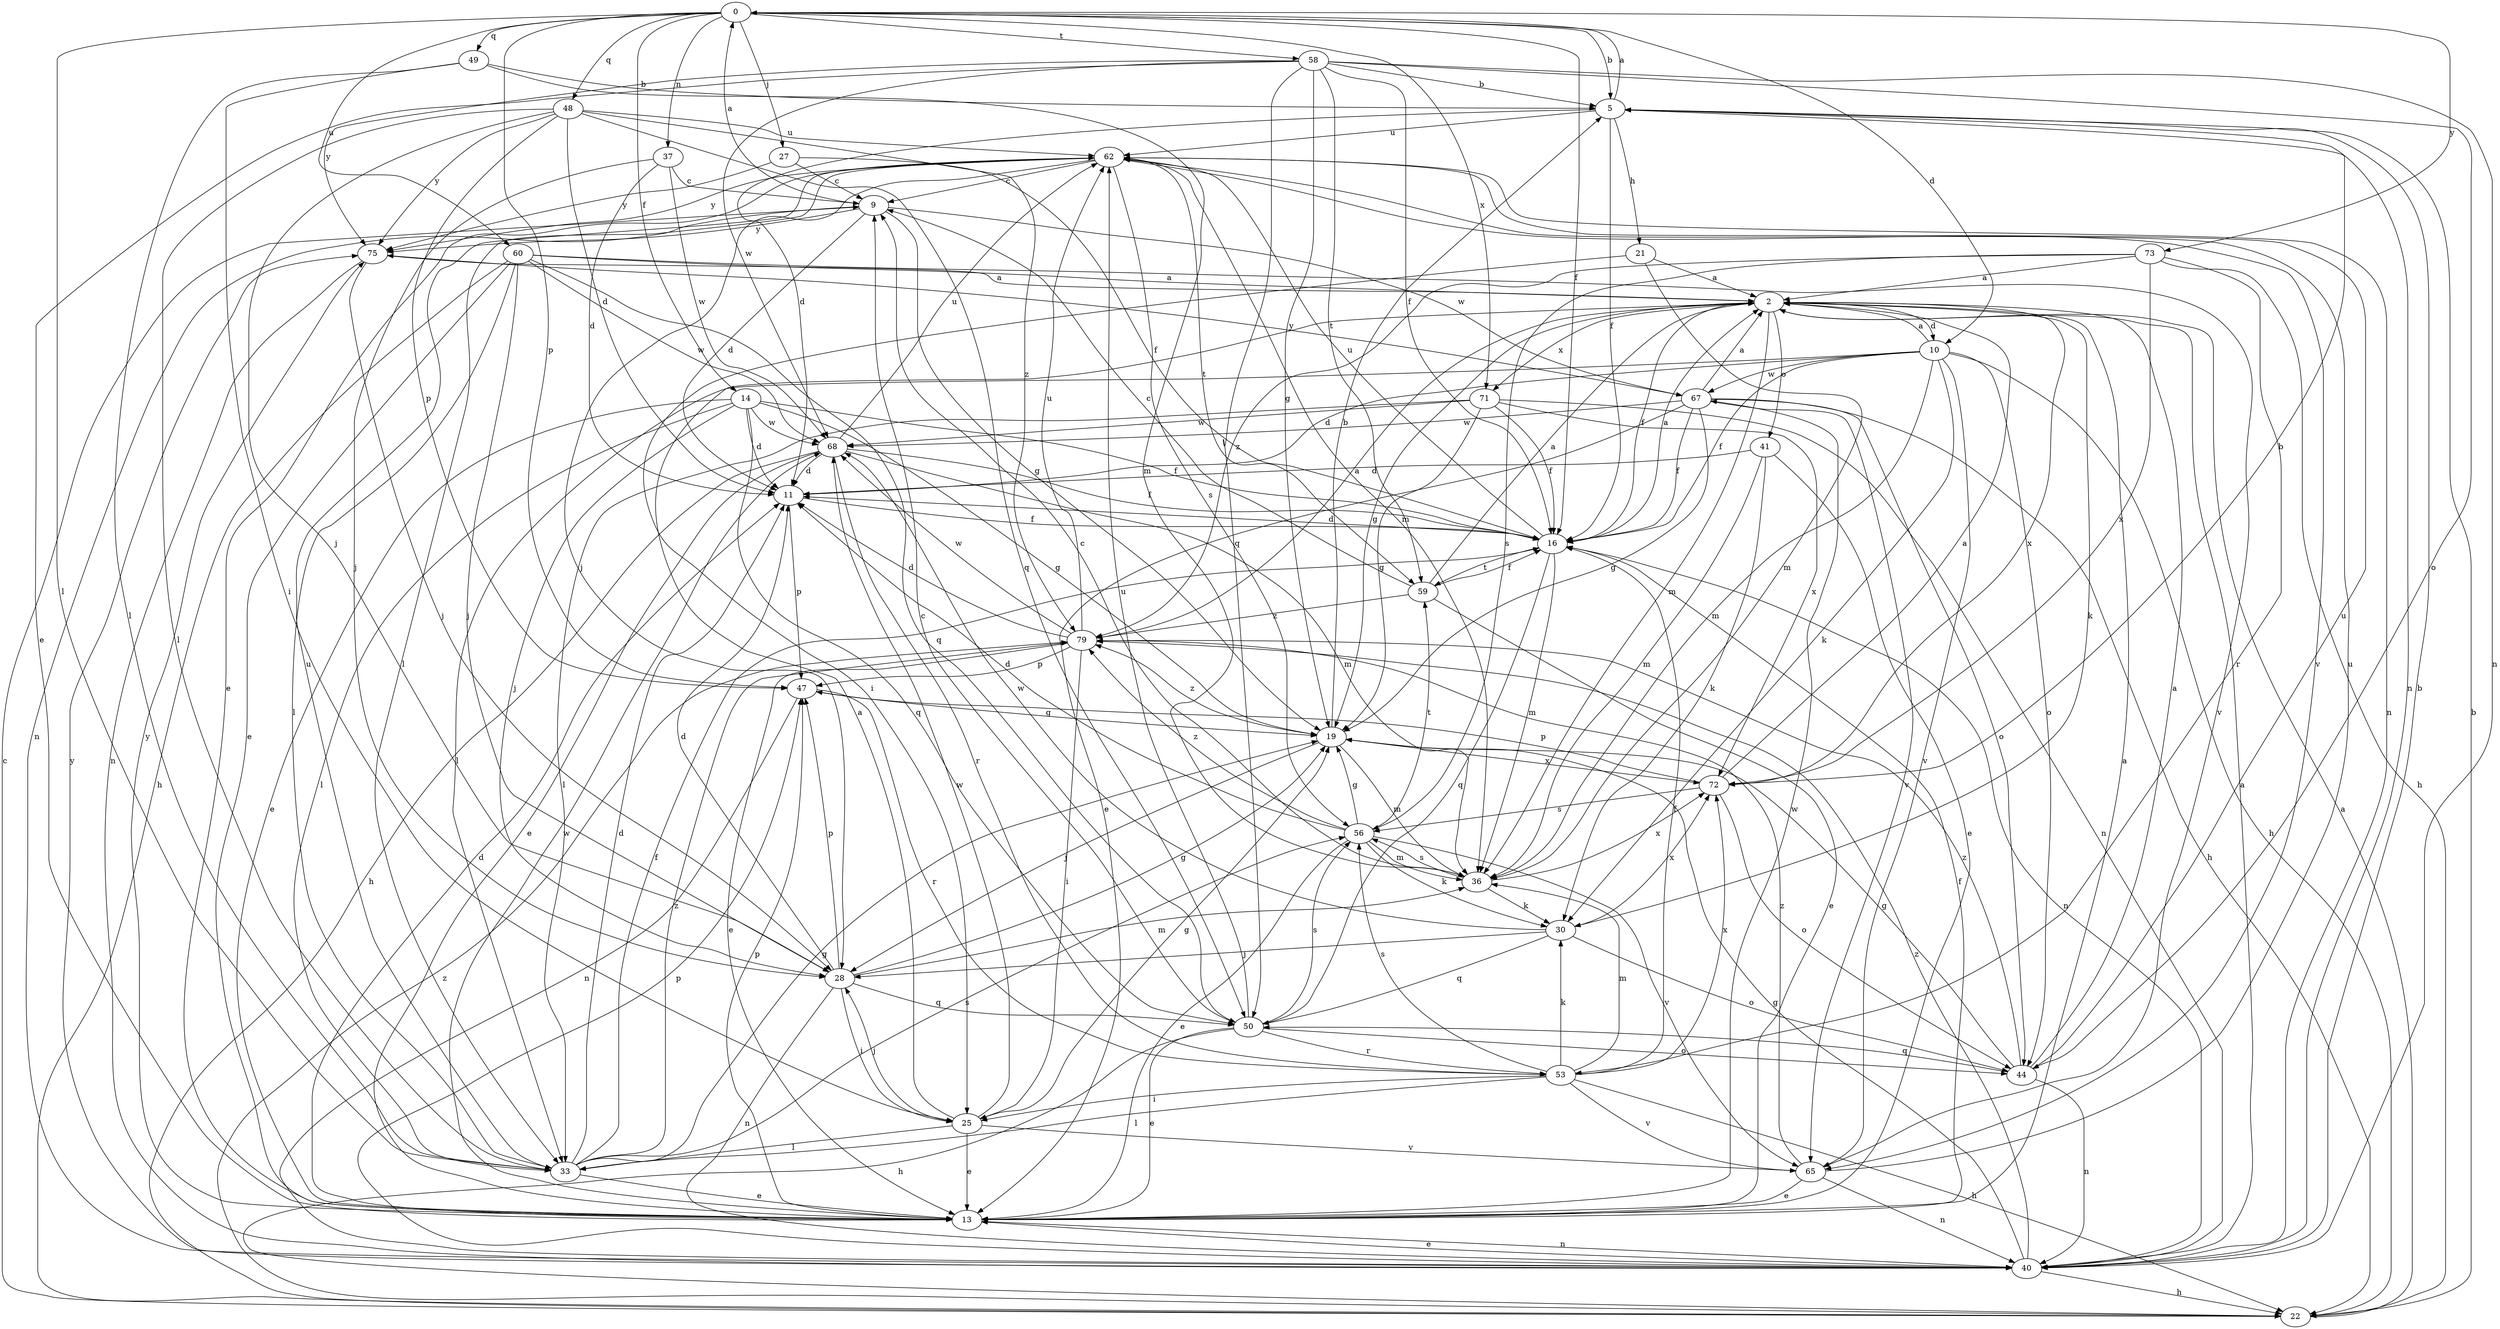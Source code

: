 strict digraph  {
0;
2;
5;
9;
10;
11;
13;
14;
16;
19;
21;
22;
25;
27;
28;
30;
33;
36;
37;
40;
41;
44;
47;
48;
49;
50;
53;
56;
58;
59;
60;
62;
65;
67;
68;
71;
72;
73;
75;
79;
0 -> 5  [label=b];
0 -> 10  [label=d];
0 -> 14  [label=f];
0 -> 16  [label=f];
0 -> 27  [label=j];
0 -> 33  [label=l];
0 -> 37  [label=n];
0 -> 47  [label=p];
0 -> 48  [label=q];
0 -> 49  [label=q];
0 -> 58  [label=t];
0 -> 60  [label=u];
0 -> 71  [label=x];
0 -> 73  [label=y];
2 -> 10  [label=d];
2 -> 16  [label=f];
2 -> 19  [label=g];
2 -> 30  [label=k];
2 -> 36  [label=m];
2 -> 41  [label=o];
2 -> 71  [label=x];
2 -> 72  [label=x];
5 -> 0  [label=a];
5 -> 11  [label=d];
5 -> 16  [label=f];
5 -> 21  [label=h];
5 -> 40  [label=n];
5 -> 62  [label=u];
9 -> 0  [label=a];
9 -> 11  [label=d];
9 -> 19  [label=g];
9 -> 40  [label=n];
9 -> 67  [label=w];
9 -> 75  [label=y];
10 -> 2  [label=a];
10 -> 11  [label=d];
10 -> 16  [label=f];
10 -> 22  [label=h];
10 -> 30  [label=k];
10 -> 33  [label=l];
10 -> 36  [label=m];
10 -> 44  [label=o];
10 -> 65  [label=v];
10 -> 67  [label=w];
11 -> 16  [label=f];
11 -> 47  [label=p];
13 -> 2  [label=a];
13 -> 11  [label=d];
13 -> 16  [label=f];
13 -> 40  [label=n];
13 -> 47  [label=p];
13 -> 67  [label=w];
13 -> 68  [label=w];
13 -> 75  [label=y];
14 -> 11  [label=d];
14 -> 13  [label=e];
14 -> 16  [label=f];
14 -> 19  [label=g];
14 -> 28  [label=j];
14 -> 33  [label=l];
14 -> 50  [label=q];
14 -> 68  [label=w];
16 -> 2  [label=a];
16 -> 11  [label=d];
16 -> 36  [label=m];
16 -> 40  [label=n];
16 -> 50  [label=q];
16 -> 59  [label=t];
16 -> 62  [label=u];
19 -> 5  [label=b];
19 -> 28  [label=j];
19 -> 36  [label=m];
19 -> 72  [label=x];
19 -> 79  [label=z];
21 -> 2  [label=a];
21 -> 25  [label=i];
21 -> 36  [label=m];
22 -> 2  [label=a];
22 -> 5  [label=b];
22 -> 9  [label=c];
22 -> 79  [label=z];
25 -> 2  [label=a];
25 -> 13  [label=e];
25 -> 19  [label=g];
25 -> 28  [label=j];
25 -> 33  [label=l];
25 -> 65  [label=v];
25 -> 68  [label=w];
27 -> 9  [label=c];
27 -> 16  [label=f];
27 -> 75  [label=y];
28 -> 11  [label=d];
28 -> 19  [label=g];
28 -> 25  [label=i];
28 -> 36  [label=m];
28 -> 40  [label=n];
28 -> 47  [label=p];
28 -> 50  [label=q];
30 -> 28  [label=j];
30 -> 44  [label=o];
30 -> 50  [label=q];
30 -> 68  [label=w];
30 -> 72  [label=x];
33 -> 11  [label=d];
33 -> 13  [label=e];
33 -> 16  [label=f];
33 -> 19  [label=g];
33 -> 56  [label=s];
33 -> 62  [label=u];
33 -> 79  [label=z];
36 -> 9  [label=c];
36 -> 30  [label=k];
36 -> 56  [label=s];
36 -> 72  [label=x];
37 -> 9  [label=c];
37 -> 11  [label=d];
37 -> 28  [label=j];
37 -> 68  [label=w];
40 -> 2  [label=a];
40 -> 5  [label=b];
40 -> 13  [label=e];
40 -> 19  [label=g];
40 -> 22  [label=h];
40 -> 47  [label=p];
40 -> 75  [label=y];
40 -> 79  [label=z];
41 -> 11  [label=d];
41 -> 13  [label=e];
41 -> 30  [label=k];
41 -> 36  [label=m];
44 -> 2  [label=a];
44 -> 19  [label=g];
44 -> 40  [label=n];
44 -> 50  [label=q];
44 -> 62  [label=u];
44 -> 79  [label=z];
47 -> 19  [label=g];
47 -> 40  [label=n];
47 -> 53  [label=r];
48 -> 11  [label=d];
48 -> 28  [label=j];
48 -> 33  [label=l];
48 -> 47  [label=p];
48 -> 50  [label=q];
48 -> 62  [label=u];
48 -> 75  [label=y];
48 -> 79  [label=z];
49 -> 5  [label=b];
49 -> 25  [label=i];
49 -> 33  [label=l];
49 -> 36  [label=m];
50 -> 9  [label=c];
50 -> 13  [label=e];
50 -> 22  [label=h];
50 -> 44  [label=o];
50 -> 53  [label=r];
50 -> 56  [label=s];
50 -> 62  [label=u];
53 -> 16  [label=f];
53 -> 22  [label=h];
53 -> 25  [label=i];
53 -> 30  [label=k];
53 -> 33  [label=l];
53 -> 36  [label=m];
53 -> 56  [label=s];
53 -> 65  [label=v];
53 -> 72  [label=x];
56 -> 11  [label=d];
56 -> 13  [label=e];
56 -> 19  [label=g];
56 -> 30  [label=k];
56 -> 36  [label=m];
56 -> 59  [label=t];
56 -> 65  [label=v];
56 -> 79  [label=z];
58 -> 5  [label=b];
58 -> 13  [label=e];
58 -> 16  [label=f];
58 -> 19  [label=g];
58 -> 40  [label=n];
58 -> 44  [label=o];
58 -> 50  [label=q];
58 -> 59  [label=t];
58 -> 68  [label=w];
58 -> 75  [label=y];
59 -> 2  [label=a];
59 -> 9  [label=c];
59 -> 13  [label=e];
59 -> 16  [label=f];
59 -> 79  [label=z];
60 -> 2  [label=a];
60 -> 13  [label=e];
60 -> 22  [label=h];
60 -> 28  [label=j];
60 -> 33  [label=l];
60 -> 50  [label=q];
60 -> 65  [label=v];
60 -> 68  [label=w];
62 -> 9  [label=c];
62 -> 13  [label=e];
62 -> 28  [label=j];
62 -> 33  [label=l];
62 -> 36  [label=m];
62 -> 40  [label=n];
62 -> 56  [label=s];
62 -> 59  [label=t];
62 -> 65  [label=v];
62 -> 75  [label=y];
65 -> 13  [label=e];
65 -> 40  [label=n];
65 -> 62  [label=u];
65 -> 79  [label=z];
67 -> 2  [label=a];
67 -> 13  [label=e];
67 -> 16  [label=f];
67 -> 19  [label=g];
67 -> 22  [label=h];
67 -> 44  [label=o];
67 -> 65  [label=v];
67 -> 68  [label=w];
67 -> 75  [label=y];
68 -> 11  [label=d];
68 -> 13  [label=e];
68 -> 16  [label=f];
68 -> 22  [label=h];
68 -> 36  [label=m];
68 -> 53  [label=r];
68 -> 62  [label=u];
71 -> 16  [label=f];
71 -> 19  [label=g];
71 -> 33  [label=l];
71 -> 40  [label=n];
71 -> 68  [label=w];
71 -> 72  [label=x];
72 -> 2  [label=a];
72 -> 5  [label=b];
72 -> 44  [label=o];
72 -> 47  [label=p];
72 -> 56  [label=s];
73 -> 2  [label=a];
73 -> 22  [label=h];
73 -> 53  [label=r];
73 -> 56  [label=s];
73 -> 72  [label=x];
73 -> 79  [label=z];
75 -> 2  [label=a];
75 -> 28  [label=j];
75 -> 40  [label=n];
79 -> 2  [label=a];
79 -> 11  [label=d];
79 -> 13  [label=e];
79 -> 25  [label=i];
79 -> 47  [label=p];
79 -> 62  [label=u];
79 -> 68  [label=w];
}
